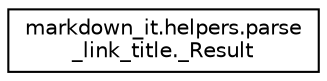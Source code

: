 digraph "Graphical Class Hierarchy"
{
 // LATEX_PDF_SIZE
  edge [fontname="Helvetica",fontsize="10",labelfontname="Helvetica",labelfontsize="10"];
  node [fontname="Helvetica",fontsize="10",shape=record];
  rankdir="LR";
  Node0 [label="markdown_it.helpers.parse\l_link_title._Result",height=0.2,width=0.4,color="black", fillcolor="white", style="filled",URL="$classmarkdown__it_1_1helpers_1_1parse__link__title_1_1__Result.html",tooltip=" "];
}
